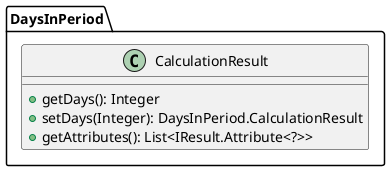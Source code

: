 @startuml

    class DaysInPeriod.CalculationResult [[DaysInPeriod.CalculationResult.html]] {
        +getDays(): Integer
        +setDays(Integer): DaysInPeriod.CalculationResult
        +getAttributes(): List<IResult.Attribute<?>>
    }

@enduml
